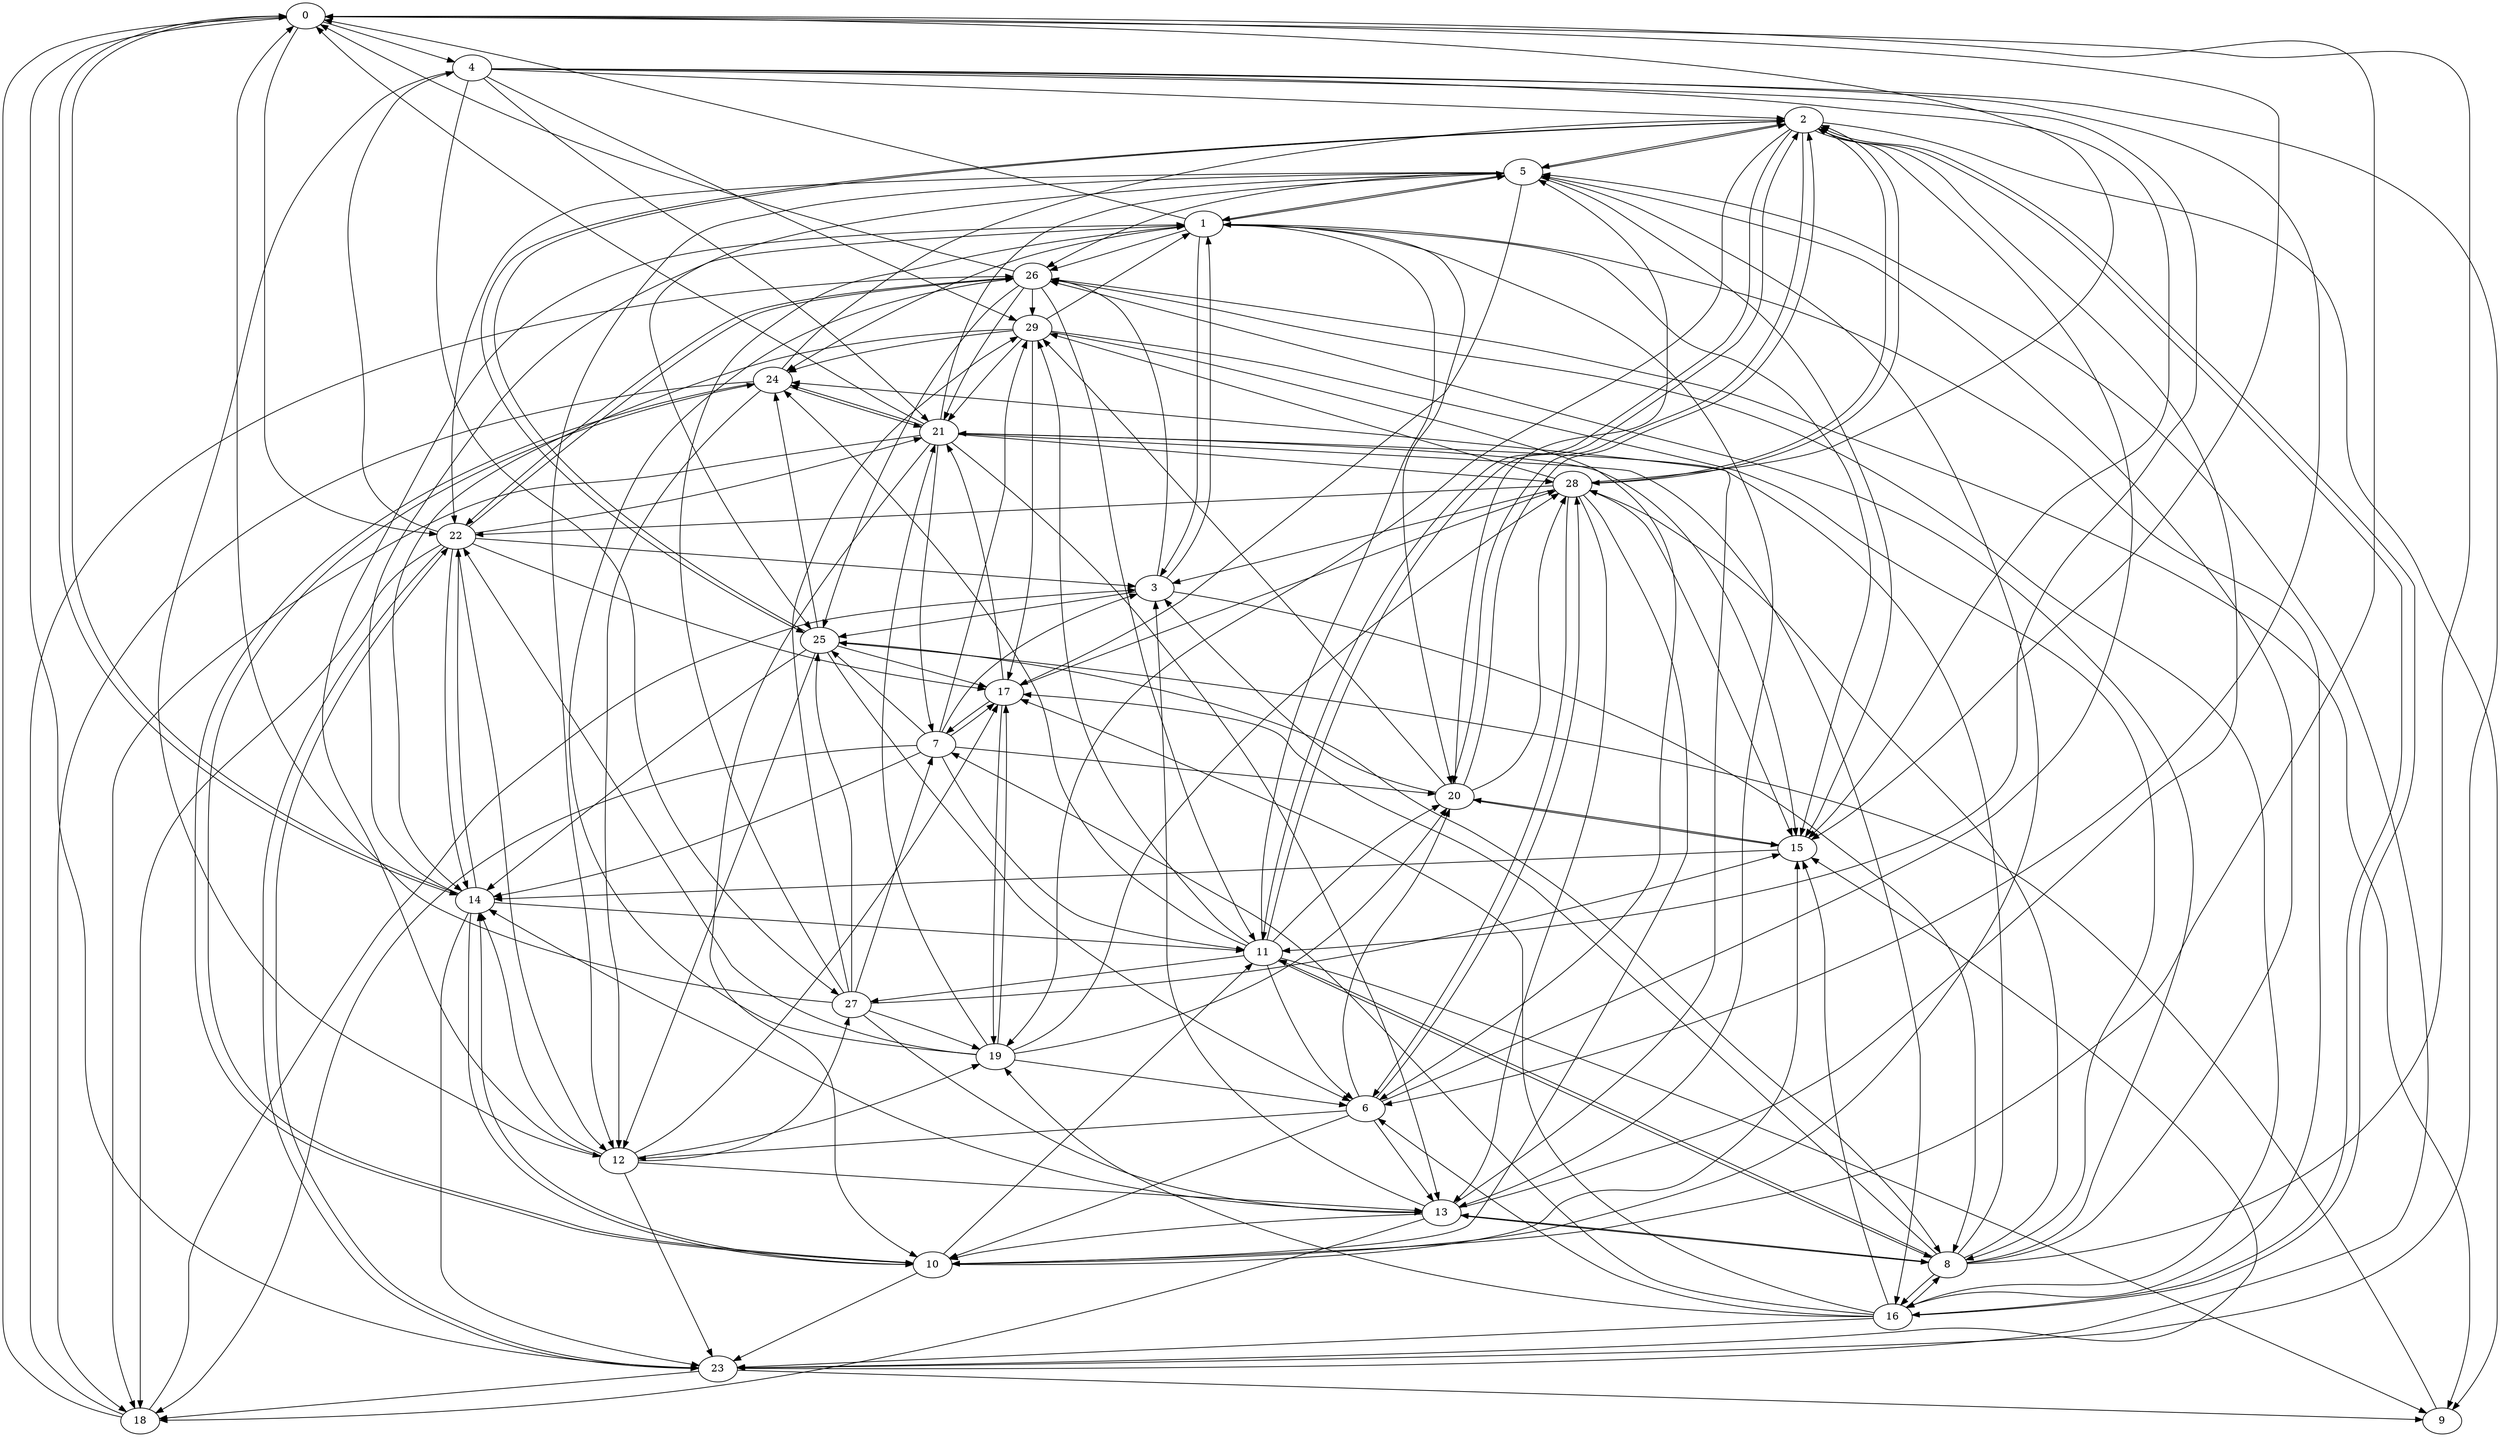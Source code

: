 digraph my_graph {
0 [label=0]
1 [label=1]
2 [label=2]
3 [label=3]
4 [label=4]
5 [label=5]
6 [label=6]
7 [label=7]
8 [label=8]
9 [label=9]
10 [label=10]
11 [label=11]
12 [label=12]
13 [label=13]
14 [label=14]
15 [label=15]
16 [label=16]
17 [label=17]
18 [label=18]
19 [label=19]
20 [label=20]
21 [label=21]
22 [label=22]
23 [label=23]
24 [label=24]
25 [label=25]
26 [label=26]
27 [label=27]
28 [label=28]
29 [label=29]
0->4
0->10
0->14
0->15
0->22
0->23
1->0
1->3
1->5
1->13
1->15
1->16
1->20
1->24
1->26
2->5
2->9
2->11
2->16
2->19
2->20
2->25
2->28
3->1
3->8
3->25
3->26
4->2
4->6
4->11
4->12
4->15
4->21
4->23
4->27
4->29
5->1
5->2
5->12
5->15
5->17
5->22
5->25
5->26
6->2
6->10
6->12
6->13
6->20
6->28
7->3
7->11
7->14
7->17
7->18
7->20
7->25
7->29
8->0
8->5
8->11
8->13
8->16
8->17
8->21
8->26
8->28
9->25
10->5
10->11
10->14
10->15
10->23
10->24
11->1
11->2
11->6
11->8
11->9
11->20
11->24
11->27
11->29
12->1
12->13
12->14
12->17
12->19
12->23
12->27
13->2
13->3
13->8
13->10
13->14
13->18
13->24
14->0
14->1
14->10
14->11
14->22
14->23
15->14
15->20
16->2
16->6
16->7
16->8
16->15
16->17
16->19
16->23
16->26
17->7
17->19
17->21
17->28
18->0
18->3
18->26
19->6
19->17
19->20
19->21
19->22
19->26
19->28
20->2
20->3
20->5
20->15
20->28
20->29
21->0
21->5
21->7
21->10
21->13
21->15
21->16
21->18
21->24
21->28
22->3
22->4
22->12
22->14
22->17
22->18
22->21
22->23
22->26
23->5
23->9
23->15
23->18
23->22
24->2
24->10
24->12
24->18
24->21
25->2
25->6
25->8
25->12
25->14
25->17
25->24
26->0
26->9
26->11
26->21
26->22
26->25
26->29
27->0
27->1
27->7
27->13
27->15
27->19
27->25
27->29
28->0
28->2
28->3
28->6
28->10
28->13
28->15
28->22
28->29
29->1
29->6
29->8
29->14
29->17
29->21
29->24
}
